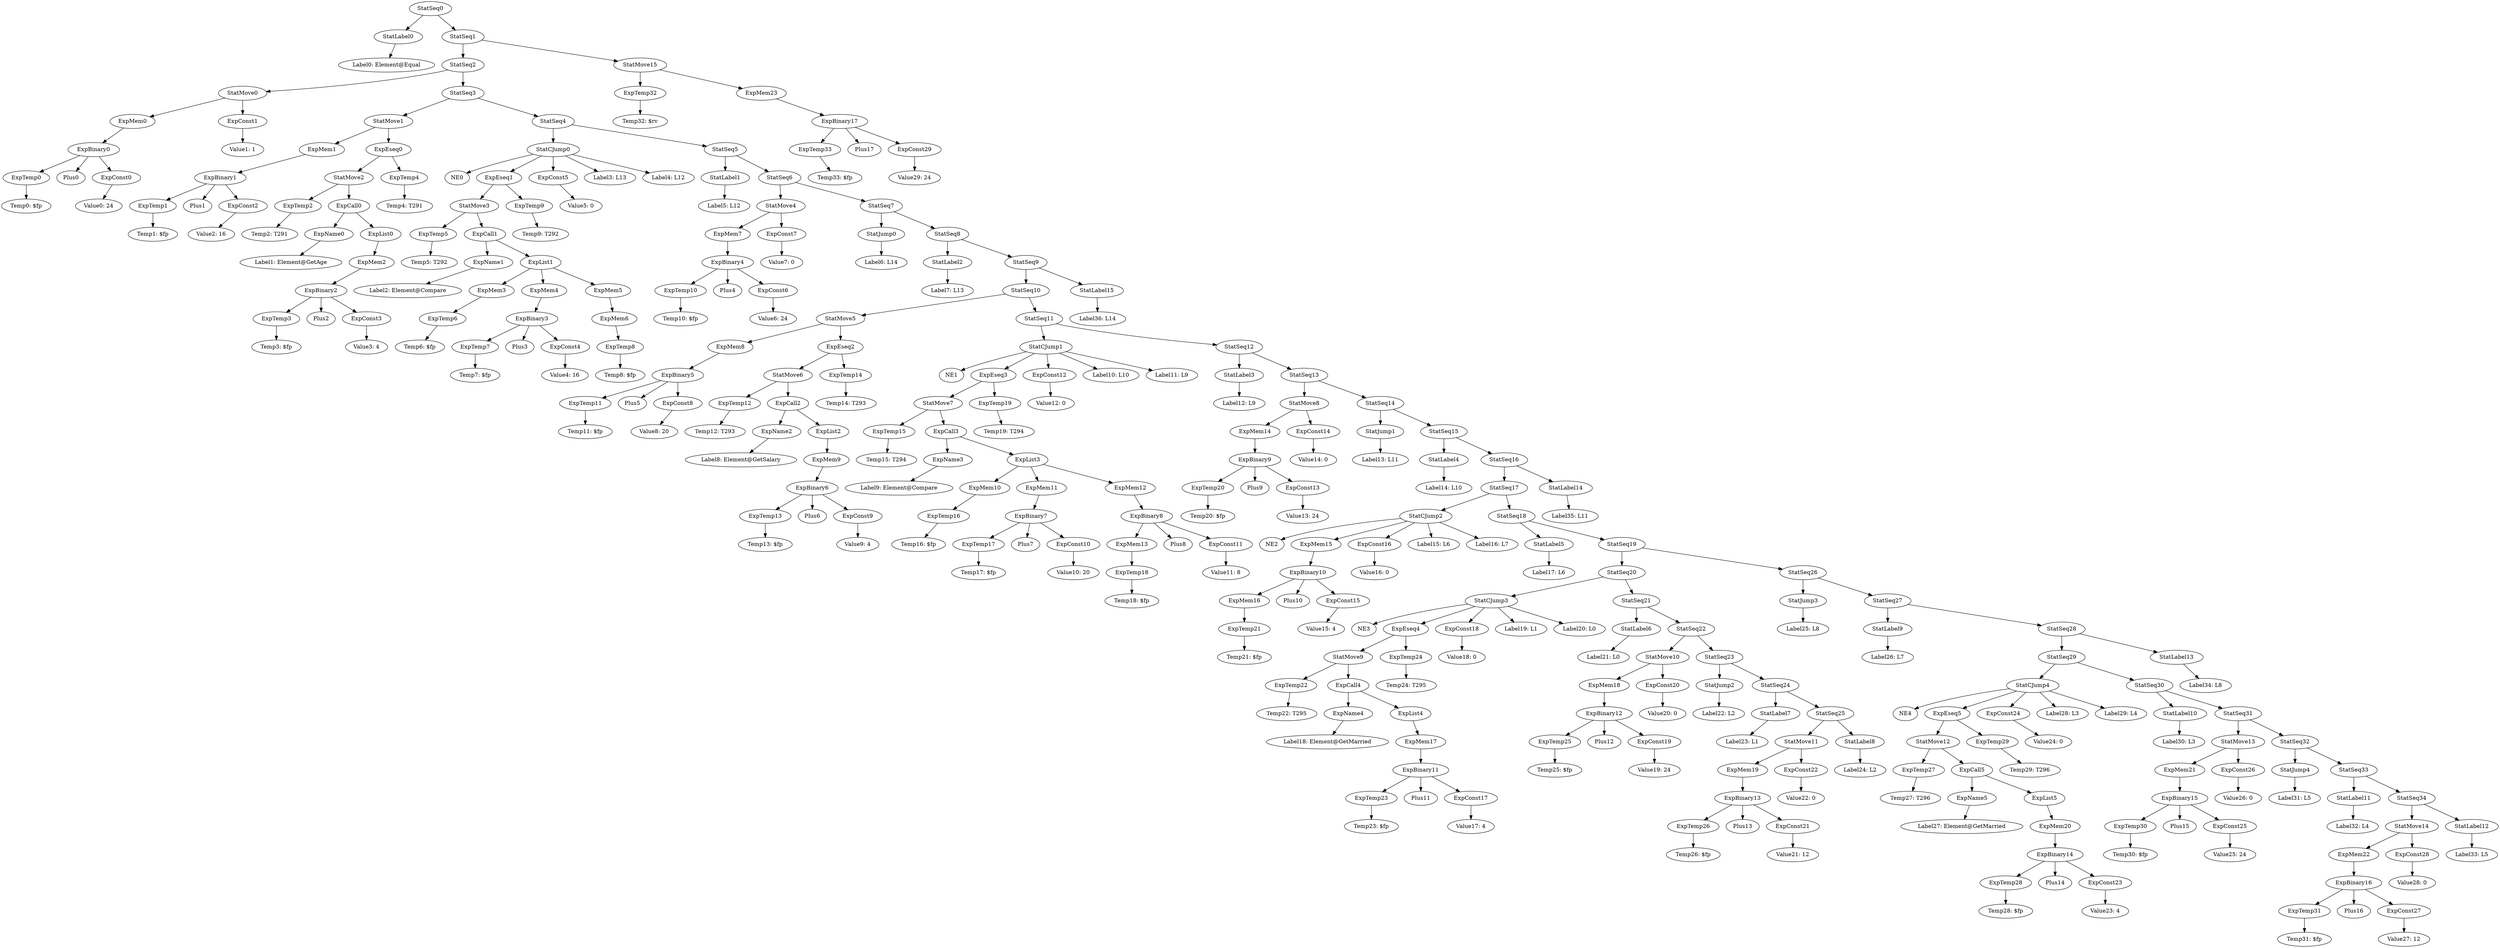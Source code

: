 digraph {
	ordering = out;
	ExpMem23 -> ExpBinary17;
	ExpConst29 -> "Value29: 24";
	ExpBinary17 -> ExpTemp33;
	ExpBinary17 -> Plus17;
	ExpBinary17 -> ExpConst29;
	ExpTemp33 -> "Temp33: $fp";
	StatMove15 -> ExpTemp32;
	StatMove15 -> ExpMem23;
	ExpTemp32 -> "Temp32: $rv";
	StatLabel15 -> "Label36: L14";
	StatSeq9 -> StatSeq10;
	StatSeq9 -> StatLabel15;
	ExpMem12 -> ExpBinary8;
	ExpConst11 -> "Value11: 8";
	ExpMem11 -> ExpBinary7;
	StatMove11 -> ExpMem19;
	StatMove11 -> ExpConst22;
	StatSeq13 -> StatMove8;
	StatSeq13 -> StatSeq14;
	ExpTemp23 -> "Temp23: $fp";
	ExpList3 -> ExpMem10;
	ExpList3 -> ExpMem11;
	ExpList3 -> ExpMem12;
	ExpTemp10 -> "Temp10: $fp";
	StatCJump1 -> NE1;
	StatCJump1 -> ExpEseq3;
	StatCJump1 -> ExpConst12;
	StatCJump1 -> "Label10: L10";
	StatCJump1 -> "Label11: L9";
	ExpCall3 -> ExpName3;
	ExpCall3 -> ExpList3;
	ExpConst25 -> "Value25: 24";
	ExpConst19 -> "Value19: 24";
	StatMove12 -> ExpTemp27;
	StatMove12 -> ExpCall5;
	ExpName3 -> "Label9: Element@Compare";
	ExpEseq2 -> StatMove6;
	ExpEseq2 -> ExpTemp14;
	ExpTemp1 -> "Temp1: $fp";
	ExpBinary4 -> ExpTemp10;
	ExpBinary4 -> Plus4;
	ExpBinary4 -> ExpConst6;
	ExpList1 -> ExpMem3;
	ExpList1 -> ExpMem4;
	ExpList1 -> ExpMem5;
	ExpList2 -> ExpMem9;
	ExpTemp22 -> "Temp22: T295";
	ExpTemp16 -> "Temp16: $fp";
	StatCJump2 -> NE2;
	StatCJump2 -> ExpMem15;
	StatCJump2 -> ExpConst16;
	StatCJump2 -> "Label15: L6";
	StatCJump2 -> "Label16: L7";
	ExpBinary6 -> ExpTemp13;
	ExpBinary6 -> Plus6;
	ExpBinary6 -> ExpConst9;
	ExpTemp13 -> "Temp13: $fp";
	ExpBinary15 -> ExpTemp30;
	ExpBinary15 -> Plus15;
	ExpBinary15 -> ExpConst25;
	StatSeq20 -> StatCJump3;
	StatSeq20 -> StatSeq21;
	StatLabel2 -> "Label7: L13";
	StatMove5 -> ExpMem8;
	StatMove5 -> ExpEseq2;
	ExpName2 -> "Label8: Element@GetSalary";
	StatSeq7 -> StatJump0;
	StatSeq7 -> StatSeq8;
	ExpConst27 -> "Value27: 12";
	StatSeq16 -> StatSeq17;
	StatSeq16 -> StatLabel14;
	ExpMem8 -> ExpBinary5;
	StatSeq6 -> StatMove4;
	StatSeq6 -> StatSeq7;
	ExpConst10 -> "Value10: 20";
	ExpBinary1 -> ExpTemp1;
	ExpBinary1 -> Plus1;
	ExpBinary1 -> ExpConst2;
	StatSeq5 -> StatLabel1;
	StatSeq5 -> StatSeq6;
	ExpCall0 -> ExpName0;
	ExpCall0 -> ExpList0;
	ExpTemp12 -> "Temp12: T293";
	ExpTemp14 -> "Temp14: T293";
	StatLabel6 -> "Label21: L0";
	StatSeq11 -> StatCJump1;
	StatSeq11 -> StatSeq12;
	ExpMem2 -> ExpBinary2;
	StatJump1 -> "Label13: L11";
	StatLabel1 -> "Label5: L12";
	ExpName0 -> "Label1: Element@GetAge";
	ExpConst8 -> "Value8: 20";
	ExpTemp20 -> "Temp20: $fp";
	ExpTemp19 -> "Temp19: T294";
	StatSeq17 -> StatCJump2;
	StatSeq17 -> StatSeq18;
	StatSeq1 -> StatSeq2;
	StatSeq1 -> StatMove15;
	StatSeq30 -> StatLabel10;
	StatSeq30 -> StatSeq31;
	StatMove2 -> ExpTemp2;
	StatMove2 -> ExpCall0;
	ExpBinary13 -> ExpTemp26;
	ExpBinary13 -> Plus13;
	ExpBinary13 -> ExpConst21;
	ExpTemp2 -> "Temp2: T291";
	StatLabel11 -> "Label32: L4";
	ExpTemp17 -> "Temp17: $fp";
	ExpConst3 -> "Value3: 4";
	StatLabel12 -> "Label33: L5";
	ExpBinary0 -> ExpTemp0;
	ExpBinary0 -> Plus0;
	ExpBinary0 -> ExpConst0;
	ExpBinary11 -> ExpTemp23;
	ExpBinary11 -> Plus11;
	ExpBinary11 -> ExpConst17;
	ExpBinary14 -> ExpTemp28;
	ExpBinary14 -> Plus14;
	ExpBinary14 -> ExpConst23;
	StatMove0 -> ExpMem0;
	StatMove0 -> ExpConst1;
	StatSeq8 -> StatLabel2;
	StatSeq8 -> StatSeq9;
	ExpTemp11 -> "Temp11: $fp";
	ExpEseq0 -> StatMove2;
	ExpEseq0 -> ExpTemp4;
	StatSeq0 -> StatLabel0;
	StatSeq0 -> StatSeq1;
	ExpConst23 -> "Value23: 4";
	ExpMem21 -> ExpBinary15;
	ExpTemp5 -> "Temp5: T292";
	ExpMem9 -> ExpBinary6;
	ExpConst6 -> "Value6: 24";
	ExpMem1 -> ExpBinary1;
	ExpConst0 -> "Value0: 24";
	StatSeq4 -> StatCJump0;
	StatSeq4 -> StatSeq5;
	ExpMem0 -> ExpBinary0;
	StatMove1 -> ExpMem1;
	StatMove1 -> ExpEseq0;
	ExpConst12 -> "Value12: 0";
	ExpBinary5 -> ExpTemp11;
	ExpBinary5 -> Plus5;
	ExpBinary5 -> ExpConst8;
	ExpBinary7 -> ExpTemp17;
	ExpBinary7 -> Plus7;
	ExpBinary7 -> ExpConst10;
	ExpBinary9 -> ExpTemp20;
	ExpBinary9 -> Plus9;
	ExpBinary9 -> ExpConst13;
	ExpTemp8 -> "Temp8: $fp";
	ExpMem15 -> ExpBinary10;
	ExpMem16 -> ExpTemp21;
	ExpBinary2 -> ExpTemp3;
	ExpBinary2 -> Plus2;
	ExpBinary2 -> ExpConst3;
	ExpConst1 -> "Value1: 1";
	StatCJump0 -> NE0;
	StatCJump0 -> ExpEseq1;
	StatCJump0 -> ExpConst5;
	StatCJump0 -> "Label3: L13";
	StatCJump0 -> "Label4: L12";
	StatLabel5 -> "Label17: L6";
	ExpEseq3 -> StatMove7;
	ExpEseq3 -> ExpTemp19;
	ExpTemp25 -> "Temp25: $fp";
	ExpTemp0 -> "Temp0: $fp";
	StatMove7 -> ExpTemp15;
	StatMove7 -> ExpCall3;
	ExpTemp7 -> "Temp7: $fp";
	ExpBinary3 -> ExpTemp7;
	ExpBinary3 -> Plus3;
	ExpBinary3 -> ExpConst4;
	StatSeq3 -> StatMove1;
	StatSeq3 -> StatSeq4;
	StatLabel0 -> "Label0: Element@Equal";
	ExpConst24 -> "Value24: 0";
	ExpTemp15 -> "Temp15: T294";
	StatMove13 -> ExpMem21;
	StatMove13 -> ExpConst26;
	ExpName1 -> "Label2: Element@Compare";
	ExpEseq1 -> StatMove3;
	ExpEseq1 -> ExpTemp9;
	StatJump0 -> "Label6: L14";
	ExpCall1 -> ExpName1;
	ExpCall1 -> ExpList1;
	ExpMem19 -> ExpBinary13;
	ExpBinary8 -> ExpMem13;
	ExpBinary8 -> Plus8;
	ExpBinary8 -> ExpConst11;
	ExpConst5 -> "Value5: 0";
	StatSeq26 -> StatJump3;
	StatSeq26 -> StatSeq27;
	ExpCall2 -> ExpName2;
	ExpCall2 -> ExpList2;
	ExpConst2 -> "Value2: 16";
	ExpConst4 -> "Value4: 16";
	ExpCall4 -> ExpName4;
	ExpCall4 -> ExpList4;
	StatJump3 -> "Label25: L8";
	ExpTemp4 -> "Temp4: T291";
	StatSeq12 -> StatLabel3;
	StatSeq12 -> StatSeq13;
	ExpMem7 -> ExpBinary4;
	ExpConst13 -> "Value13: 24";
	StatSeq31 -> StatMove13;
	StatSeq31 -> StatSeq32;
	ExpMem14 -> ExpBinary9;
	StatSeq32 -> StatJump4;
	StatSeq32 -> StatSeq33;
	ExpTemp28 -> "Temp28: $fp";
	StatMove8 -> ExpMem14;
	StatMove8 -> ExpConst14;
	StatLabel7 -> "Label23: L1";
	ExpConst9 -> "Value9: 4";
	ExpConst14 -> "Value14: 0";
	ExpMem13 -> ExpTemp18;
	StatCJump4 -> NE4;
	StatCJump4 -> ExpEseq5;
	StatCJump4 -> ExpConst24;
	StatCJump4 -> "Label28: L3";
	StatCJump4 -> "Label29: L4";
	StatSeq14 -> StatJump1;
	StatSeq14 -> StatSeq15;
	StatLabel4 -> "Label14: L10";
	StatSeq23 -> StatJump2;
	StatSeq23 -> StatSeq24;
	StatSeq33 -> StatLabel11;
	StatSeq33 -> StatSeq34;
	StatSeq15 -> StatLabel4;
	StatSeq15 -> StatSeq16;
	ExpConst7 -> "Value7: 0";
	ExpTemp21 -> "Temp21: $fp";
	ExpBinary10 -> ExpMem16;
	ExpBinary10 -> Plus10;
	ExpBinary10 -> ExpConst15;
	ExpConst15 -> "Value15: 4";
	ExpMem6 -> ExpTemp8;
	ExpConst16 -> "Value16: 0";
	StatLabel3 -> "Label12: L9";
	StatSeq18 -> StatLabel5;
	StatSeq18 -> StatSeq19;
	StatCJump3 -> NE3;
	StatCJump3 -> ExpEseq4;
	StatCJump3 -> ExpConst18;
	StatCJump3 -> "Label19: L1";
	StatCJump3 -> "Label20: L0";
	StatMove4 -> ExpMem7;
	StatMove4 -> ExpConst7;
	StatMove9 -> ExpTemp22;
	StatMove9 -> ExpCall4;
	ExpName4 -> "Label18: Element@GetMarried";
	ExpConst17 -> "Value17: 4";
	ExpMem17 -> ExpBinary11;
	ExpList4 -> ExpMem17;
	ExpTemp27 -> "Temp27: T296";
	ExpMem3 -> ExpTemp6;
	ExpEseq4 -> StatMove9;
	ExpEseq4 -> ExpTemp24;
	ExpConst26 -> "Value26: 0";
	ExpConst18 -> "Value18: 0";
	StatMove6 -> ExpTemp12;
	StatMove6 -> ExpCall2;
	ExpBinary12 -> ExpTemp25;
	ExpBinary12 -> Plus12;
	ExpBinary12 -> ExpConst19;
	ExpName5 -> "Label27: Element@GetMarried";
	StatSeq21 -> StatLabel6;
	StatSeq21 -> StatSeq22;
	ExpMem4 -> ExpBinary3;
	StatMove10 -> ExpMem18;
	StatMove10 -> ExpConst20;
	StatJump2 -> "Label22: L2";
	StatLabel10 -> "Label30: L3";
	StatSeq24 -> StatLabel7;
	StatSeq24 -> StatSeq25;
	ExpTemp26 -> "Temp26: $fp";
	ExpConst21 -> "Value21: 12";
	ExpList0 -> ExpMem2;
	ExpConst22 -> "Value22: 0";
	StatSeq34 -> StatMove14;
	StatSeq34 -> StatLabel12;
	StatMove3 -> ExpTemp5;
	StatMove3 -> ExpCall1;
	StatSeq25 -> StatMove11;
	StatSeq25 -> StatLabel8;
	ExpTemp3 -> "Temp3: $fp";
	ExpTemp6 -> "Temp6: $fp";
	StatLabel8 -> "Label24: L2";
	StatSeq22 -> StatMove10;
	StatSeq22 -> StatSeq23;
	StatSeq19 -> StatSeq20;
	StatSeq19 -> StatSeq26;
	StatLabel9 -> "Label26: L7";
	ExpTemp9 -> "Temp9: T292";
	StatSeq27 -> StatLabel9;
	StatSeq27 -> StatSeq28;
	ExpCall5 -> ExpName5;
	ExpCall5 -> ExpList5;
	ExpMem20 -> ExpBinary14;
	ExpTemp31 -> "Temp31: $fp";
	ExpTemp24 -> "Temp24: T295";
	ExpList5 -> ExpMem20;
	ExpMem18 -> ExpBinary12;
	ExpEseq5 -> StatMove12;
	ExpEseq5 -> ExpTemp29;
	StatSeq28 -> StatSeq29;
	StatSeq28 -> StatLabel13;
	ExpTemp29 -> "Temp29: T296";
	ExpConst20 -> "Value20: 0";
	StatSeq29 -> StatCJump4;
	StatSeq29 -> StatSeq30;
	ExpTemp30 -> "Temp30: $fp";
	ExpMem10 -> ExpTemp16;
	StatJump4 -> "Label31: L5";
	ExpBinary16 -> ExpTemp31;
	ExpBinary16 -> Plus16;
	ExpBinary16 -> ExpConst27;
	ExpTemp18 -> "Temp18: $fp";
	ExpConst28 -> "Value28: 0";
	ExpMem5 -> ExpMem6;
	ExpMem22 -> ExpBinary16;
	StatMove14 -> ExpMem22;
	StatMove14 -> ExpConst28;
	StatSeq2 -> StatMove0;
	StatSeq2 -> StatSeq3;
	StatLabel13 -> "Label34: L8";
	StatSeq10 -> StatMove5;
	StatSeq10 -> StatSeq11;
	StatLabel14 -> "Label35: L11";
}

